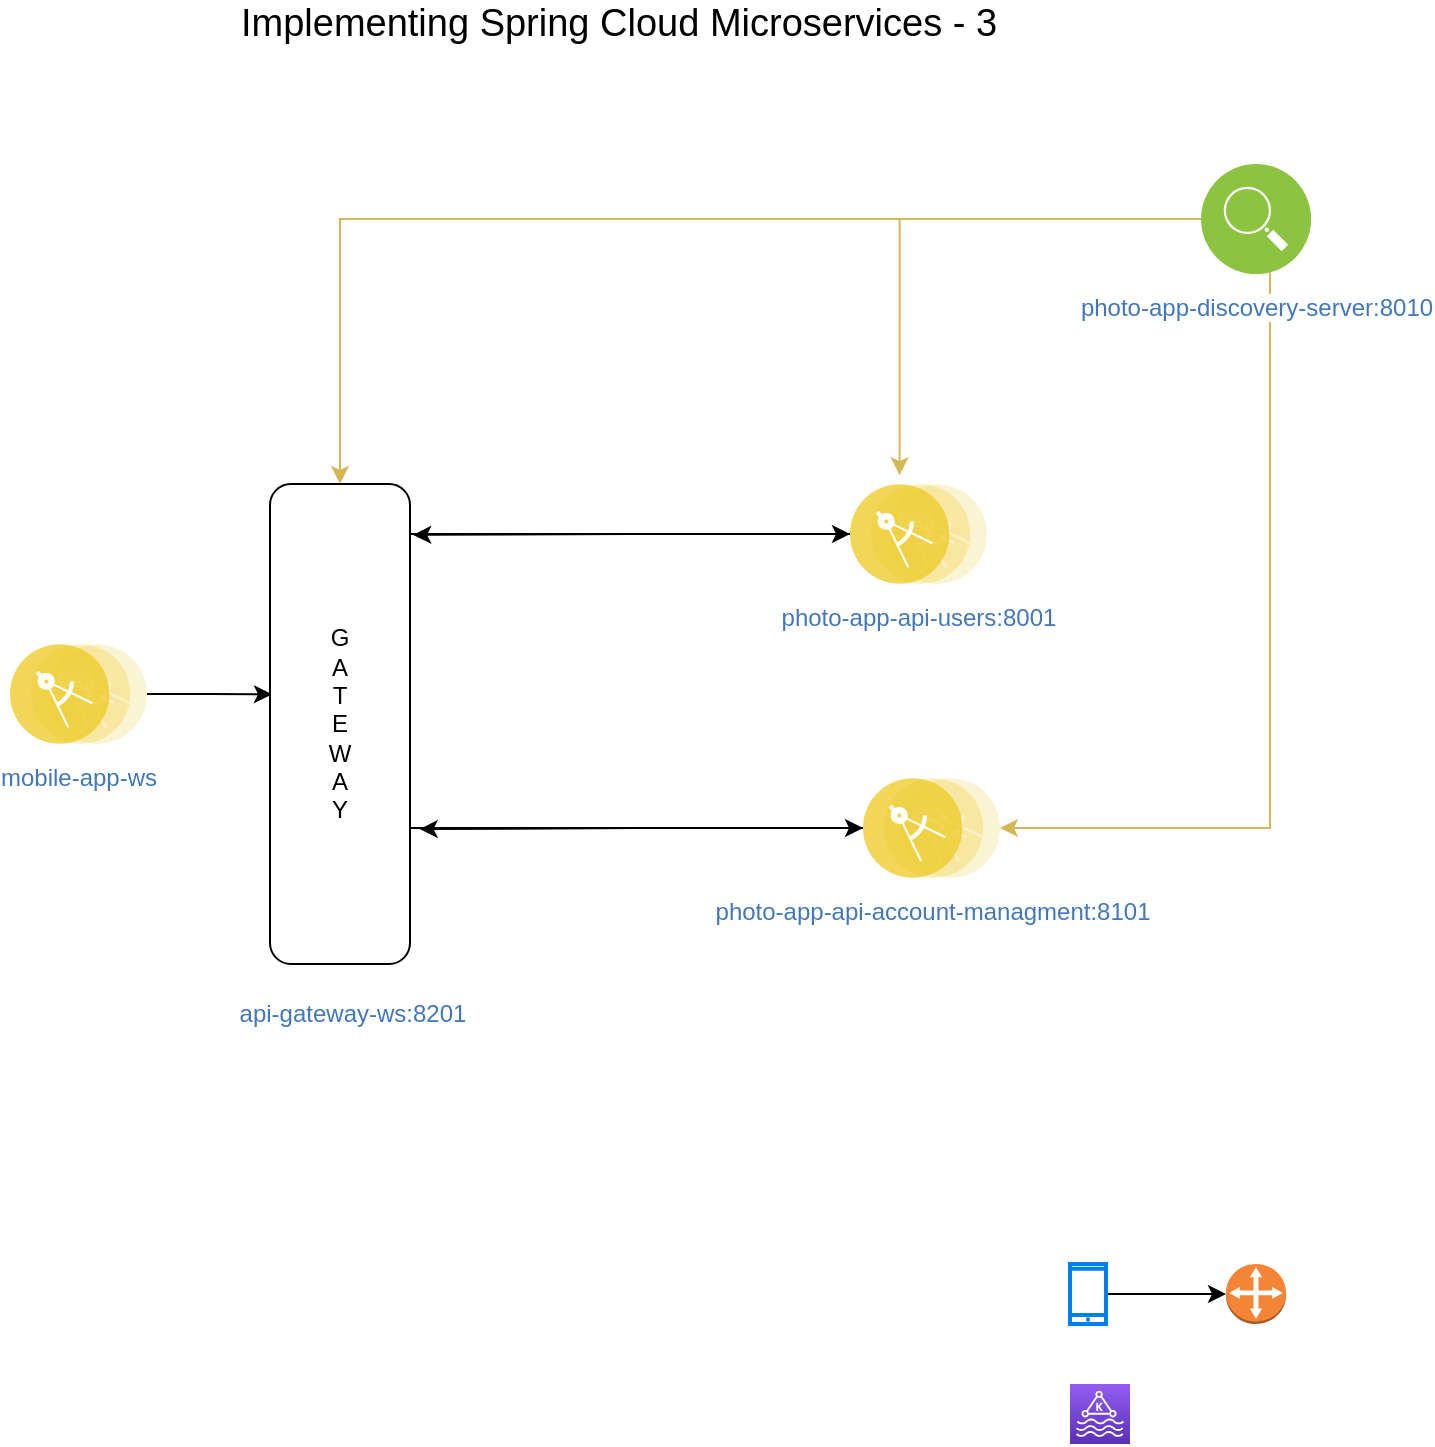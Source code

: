 <mxfile version="17.1.2" type="device"><diagram id="n-mT8DhXGXmpVZbZk-IX" name="Page-1"><mxGraphModel dx="1038" dy="2926" grid="1" gridSize="10" guides="1" tooltips="1" connect="1" arrows="1" fold="1" page="1" pageScale="1" pageWidth="827" pageHeight="1169" math="0" shadow="0"><root><mxCell id="0"/><mxCell id="1" parent="0"/><mxCell id="CP48iqcs-0ll5twkBh2G-1" value="" style="sketch=0;points=[[0,0,0],[0.25,0,0],[0.5,0,0],[0.75,0,0],[1,0,0],[0,1,0],[0.25,1,0],[0.5,1,0],[0.75,1,0],[1,1,0],[0,0.25,0],[0,0.5,0],[0,0.75,0],[1,0.25,0],[1,0.5,0],[1,0.75,0]];outlineConnect=0;fontColor=#232F3E;gradientColor=#945DF2;gradientDirection=north;fillColor=#5A30B5;strokeColor=#ffffff;dashed=0;verticalLabelPosition=bottom;verticalAlign=top;align=center;html=1;fontSize=12;fontStyle=0;aspect=fixed;shape=mxgraph.aws4.resourceIcon;resIcon=mxgraph.aws4.managed_streaming_for_kafka;" parent="1" vertex="1"><mxGeometry x="640" y="-600" width="30" height="30" as="geometry"/></mxCell><mxCell id="CP48iqcs-0ll5twkBh2G-2" value="" style="outlineConnect=0;dashed=0;verticalLabelPosition=bottom;verticalAlign=top;align=center;html=1;shape=mxgraph.aws3.customer_gateway;fillColor=#F58536;gradientColor=none;" parent="1" vertex="1"><mxGeometry x="718" y="-660" width="30" height="30" as="geometry"/></mxCell><mxCell id="CP48iqcs-0ll5twkBh2G-6" style="edgeStyle=orthogonalEdgeStyle;rounded=0;orthogonalLoop=1;jettySize=auto;html=1;entryX=0;entryY=0.5;entryDx=0;entryDy=0;entryPerimeter=0;" parent="1" source="CP48iqcs-0ll5twkBh2G-5" target="CP48iqcs-0ll5twkBh2G-2" edge="1"><mxGeometry relative="1" as="geometry"/></mxCell><mxCell id="CP48iqcs-0ll5twkBh2G-5" value="" style="html=1;verticalLabelPosition=bottom;align=center;labelBackgroundColor=#ffffff;verticalAlign=top;strokeWidth=2;strokeColor=#0080F0;shadow=0;dashed=0;shape=mxgraph.ios7.icons.smartphone;" parent="1" vertex="1"><mxGeometry x="640" y="-660" width="18" height="30" as="geometry"/></mxCell><mxCell id="CP48iqcs-0ll5twkBh2G-11" value="&lt;font style=&quot;font-size: 19px&quot;&gt;Implementing Spring Cloud Microservices - 3&lt;/font&gt;" style="text;html=1;align=center;verticalAlign=middle;resizable=0;points=[];autosize=1;strokeColor=none;fillColor=none;" parent="1" vertex="1"><mxGeometry x="219" y="-1290" width="390" height="20" as="geometry"/></mxCell><mxCell id="pl_ZKdmWMPsgbouyFX0x-4" style="edgeStyle=orthogonalEdgeStyle;rounded=0;orthogonalLoop=1;jettySize=auto;html=1;entryX=0.014;entryY=0.438;entryDx=0;entryDy=0;entryPerimeter=0;" parent="1" source="CP48iqcs-0ll5twkBh2G-12" target="pl_ZKdmWMPsgbouyFX0x-3" edge="1"><mxGeometry relative="1" as="geometry"/></mxCell><mxCell id="CP48iqcs-0ll5twkBh2G-12" value="mobile-app-ws" style="aspect=fixed;perimeter=ellipsePerimeter;html=1;align=center;shadow=0;dashed=0;fontColor=#4277BB;labelBackgroundColor=#ffffff;fontSize=12;spacingTop=3;image;image=img/lib/ibm/applications/microservice.svg;" parent="1" vertex="1"><mxGeometry x="110" y="-970" width="68.5" height="50" as="geometry"/></mxCell><mxCell id="Jx2t5JuTAgpwI9PcVhX1-6" style="edgeStyle=orthogonalEdgeStyle;rounded=0;orthogonalLoop=1;jettySize=auto;html=1;entryX=0.5;entryY=0;entryDx=0;entryDy=0;fontColor=#4277BB;fillColor=#fff2cc;strokeColor=#d6b656;" edge="1" parent="1" source="pl_ZKdmWMPsgbouyFX0x-1" target="pl_ZKdmWMPsgbouyFX0x-3"><mxGeometry relative="1" as="geometry"/></mxCell><mxCell id="Jx2t5JuTAgpwI9PcVhX1-7" style="edgeStyle=orthogonalEdgeStyle;rounded=0;orthogonalLoop=1;jettySize=auto;html=1;entryX=0.362;entryY=-0.088;entryDx=0;entryDy=0;entryPerimeter=0;fontColor=#4277BB;fillColor=#fff2cc;strokeColor=#d6b656;" edge="1" parent="1" source="pl_ZKdmWMPsgbouyFX0x-1" target="pl_ZKdmWMPsgbouyFX0x-6"><mxGeometry relative="1" as="geometry"/></mxCell><mxCell id="Jx2t5JuTAgpwI9PcVhX1-9" style="edgeStyle=orthogonalEdgeStyle;rounded=0;orthogonalLoop=1;jettySize=auto;html=1;entryX=1;entryY=0.5;entryDx=0;entryDy=0;fontColor=#4277BB;fillColor=#fff2cc;strokeColor=#d6b656;" edge="1" parent="1" source="pl_ZKdmWMPsgbouyFX0x-1" target="Jx2t5JuTAgpwI9PcVhX1-2"><mxGeometry relative="1" as="geometry"><Array as="points"><mxPoint x="740" y="-878"/></Array></mxGeometry></mxCell><mxCell id="pl_ZKdmWMPsgbouyFX0x-1" value="photo-app-discovery-server:8010" style="aspect=fixed;perimeter=ellipsePerimeter;html=1;align=center;shadow=0;dashed=0;fontColor=#4277BB;labelBackgroundColor=#ffffff;fontSize=12;spacingTop=3;image;image=img/lib/ibm/infrastructure/service_discovery_configuration.svg;" parent="1" vertex="1"><mxGeometry x="705.5" y="-1210" width="55" height="55" as="geometry"/></mxCell><mxCell id="Jx2t5JuTAgpwI9PcVhX1-10" style="edgeStyle=orthogonalEdgeStyle;rounded=0;orthogonalLoop=1;jettySize=auto;html=1;entryX=0;entryY=0.5;entryDx=0;entryDy=0;fontColor=#4277BB;" edge="1" parent="1" source="pl_ZKdmWMPsgbouyFX0x-3" target="pl_ZKdmWMPsgbouyFX0x-6"><mxGeometry relative="1" as="geometry"><Array as="points"><mxPoint x="370" y="-1025"/><mxPoint x="370" y="-1025"/></Array></mxGeometry></mxCell><mxCell id="Jx2t5JuTAgpwI9PcVhX1-11" style="edgeStyle=orthogonalEdgeStyle;rounded=0;orthogonalLoop=1;jettySize=auto;html=1;entryX=0;entryY=0.5;entryDx=0;entryDy=0;fontColor=#4277BB;" edge="1" parent="1"><mxGeometry relative="1" as="geometry"><mxPoint x="310" y="-880" as="sourcePoint"/><mxPoint x="536.5" y="-878" as="targetPoint"/><Array as="points"><mxPoint x="310" y="-878"/></Array></mxGeometry></mxCell><mxCell id="pl_ZKdmWMPsgbouyFX0x-3" value="&lt;div&gt;G&lt;/div&gt;&lt;div&gt;A&lt;/div&gt;&lt;div&gt;T&lt;/div&gt;&lt;div&gt;E&lt;/div&gt;&lt;div&gt;W&lt;/div&gt;&lt;div&gt;A&lt;/div&gt;&lt;div&gt;Y&lt;br&gt;&lt;/div&gt;" style="rounded=1;whiteSpace=wrap;html=1;" parent="1" vertex="1"><mxGeometry x="240" y="-1050" width="70" height="240" as="geometry"/></mxCell><mxCell id="pl_ZKdmWMPsgbouyFX0x-7" style="edgeStyle=orthogonalEdgeStyle;rounded=0;orthogonalLoop=1;jettySize=auto;html=1;entryX=1.023;entryY=0.106;entryDx=0;entryDy=0;entryPerimeter=0;" parent="1" source="pl_ZKdmWMPsgbouyFX0x-6" target="pl_ZKdmWMPsgbouyFX0x-3" edge="1"><mxGeometry relative="1" as="geometry"/></mxCell><mxCell id="pl_ZKdmWMPsgbouyFX0x-6" value="photo-app-api-users:8001" style="aspect=fixed;perimeter=ellipsePerimeter;html=1;align=center;shadow=0;dashed=0;fontColor=#4277BB;labelBackgroundColor=#ffffff;fontSize=12;spacingTop=3;image;image=img/lib/ibm/applications/microservice.svg;" parent="1" vertex="1"><mxGeometry x="530" y="-1050" width="68.5" height="50" as="geometry"/></mxCell><mxCell id="Jx2t5JuTAgpwI9PcVhX1-1" style="edgeStyle=orthogonalEdgeStyle;rounded=0;orthogonalLoop=1;jettySize=auto;html=1;entryX=1.069;entryY=0.719;entryDx=0;entryDy=0;entryPerimeter=0;" edge="1" parent="1" source="Jx2t5JuTAgpwI9PcVhX1-2" target="pl_ZKdmWMPsgbouyFX0x-3"><mxGeometry relative="1" as="geometry"><mxPoint x="420" y="-822.5" as="targetPoint"/></mxGeometry></mxCell><mxCell id="Jx2t5JuTAgpwI9PcVhX1-2" value="photo-app-api-account-managment:8101" style="aspect=fixed;perimeter=ellipsePerimeter;html=1;align=center;shadow=0;dashed=0;fontColor=#4277BB;labelBackgroundColor=#ffffff;fontSize=12;spacingTop=3;image;image=img/lib/ibm/applications/microservice.svg;" vertex="1" parent="1"><mxGeometry x="536.5" y="-903" width="68.5" height="50" as="geometry"/></mxCell><mxCell id="Jx2t5JuTAgpwI9PcVhX1-3" value="&lt;font&gt;api-gateway-ws:8201&lt;/font&gt;" style="text;html=1;strokeColor=none;fillColor=none;align=center;verticalAlign=middle;whiteSpace=wrap;rounded=0;fontColor=#4277BB;" vertex="1" parent="1"><mxGeometry x="208.5" y="-800" width="145" height="30" as="geometry"/></mxCell></root></mxGraphModel></diagram></mxfile>